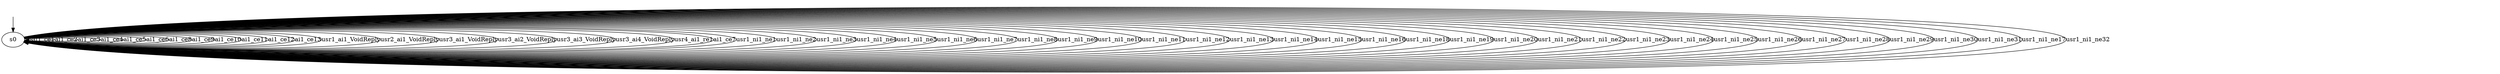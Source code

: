 digraph B {
s0 [label="s0"];
s0 -> s0 [label="ai1_ce1"];
s0 -> s0 [label="ai1_ce2"];
s0 -> s0 [label="ai1_ce3"];
s0 -> s0 [label="ai1_ce4"];
s0 -> s0 [label="ai1_ce5"];
s0 -> s0 [label="ai1_ce6"];
s0 -> s0 [label="ai1_ce8"];
s0 -> s0 [label="ai1_ce9"];
s0 -> s0 [label="ai1_ce10"];
s0 -> s0 [label="ai1_ce11"];
s0 -> s0 [label="ai1_ce12"];
s0 -> s0 [label="ai1_ce13"];
s0 -> s0 [label="usr1_ai1_VoidReply"];
s0 -> s0 [label="usr2_ai1_VoidReply"];
s0 -> s0 [label="usr3_ai1_VoidReply"];
s0 -> s0 [label="usr3_ai2_VoidReply"];
s0 -> s0 [label="usr3_ai3_VoidReply"];
s0 -> s0 [label="usr3_ai4_VoidReply"];
s0 -> s0 [label="usr4_ai1_re1"];
s0 -> s0 [label="ai1_ce7"];
s0 -> s0 [label="usr1_ni1_ne1"];
s0 -> s0 [label="usr1_ni1_ne2"];
s0 -> s0 [label="usr1_ni1_ne3"];
s0 -> s0 [label="usr1_ni1_ne4"];
s0 -> s0 [label="usr1_ni1_ne5"];
s0 -> s0 [label="usr1_ni1_ne6"];
s0 -> s0 [label="usr1_ni1_ne7"];
s0 -> s0 [label="usr1_ni1_ne8"];
s0 -> s0 [label="usr1_ni1_ne9"];
s0 -> s0 [label="usr1_ni1_ne10"];
s0 -> s0 [label="usr1_ni1_ne11"];
s0 -> s0 [label="usr1_ni1_ne12"];
s0 -> s0 [label="usr1_ni1_ne13"];
s0 -> s0 [label="usr1_ni1_ne14"];
s0 -> s0 [label="usr1_ni1_ne15"];
s0 -> s0 [label="usr1_ni1_ne16"];
s0 -> s0 [label="usr1_ni1_ne18"];
s0 -> s0 [label="usr1_ni1_ne19"];
s0 -> s0 [label="usr1_ni1_ne20"];
s0 -> s0 [label="usr1_ni1_ne21"];
s0 -> s0 [label="usr1_ni1_ne22"];
s0 -> s0 [label="usr1_ni1_ne23"];
s0 -> s0 [label="usr1_ni1_ne24"];
s0 -> s0 [label="usr1_ni1_ne25"];
s0 -> s0 [label="usr1_ni1_ne26"];
s0 -> s0 [label="usr1_ni1_ne27"];
s0 -> s0 [label="usr1_ni1_ne28"];
s0 -> s0 [label="usr1_ni1_ne29"];
s0 -> s0 [label="usr1_ni1_ne30"];
s0 -> s0 [label="usr1_ni1_ne31"];
s0 -> s0 [label="usr1_ni1_ne17"];
s0 -> s0 [label="usr1_ni1_ne32"];
__start0 [shape=none, label=""];
__start0 -> s0 [label=""];
}

